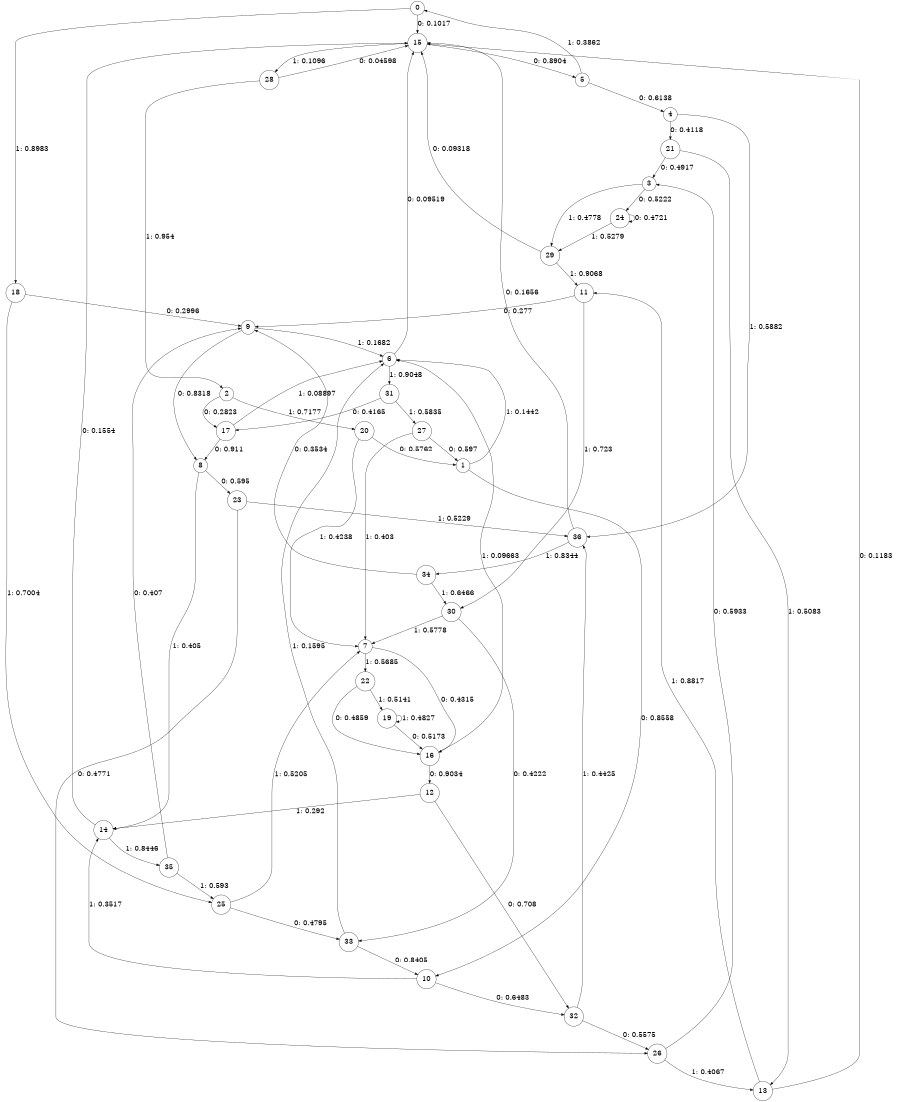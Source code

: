 digraph "ch23faceL6" {
size = "6,8.5";
ratio = "fill";
node [shape = circle];
node [fontsize = 24];
edge [fontsize = 24];
0 -> 15 [label = "0: 0.1017   "];
0 -> 18 [label = "1: 0.8983   "];
1 -> 10 [label = "0: 0.8558   "];
1 -> 6 [label = "1: 0.1442   "];
2 -> 17 [label = "0: 0.2823   "];
2 -> 20 [label = "1: 0.7177   "];
3 -> 24 [label = "0: 0.5222   "];
3 -> 29 [label = "1: 0.4778   "];
4 -> 21 [label = "0: 0.4118   "];
4 -> 36 [label = "1: 0.5882   "];
5 -> 4 [label = "0: 0.6138   "];
5 -> 0 [label = "1: 0.3862   "];
6 -> 15 [label = "0: 0.09519  "];
6 -> 31 [label = "1: 0.9048   "];
7 -> 16 [label = "0: 0.4315   "];
7 -> 22 [label = "1: 0.5685   "];
8 -> 23 [label = "0: 0.595    "];
8 -> 14 [label = "1: 0.405    "];
9 -> 8 [label = "0: 0.8318   "];
9 -> 6 [label = "1: 0.1682   "];
10 -> 32 [label = "0: 0.6483   "];
10 -> 14 [label = "1: 0.3517   "];
11 -> 9 [label = "0: 0.277    "];
11 -> 30 [label = "1: 0.723    "];
12 -> 32 [label = "0: 0.708    "];
12 -> 14 [label = "1: 0.292    "];
13 -> 15 [label = "0: 0.1183   "];
13 -> 11 [label = "1: 0.8817   "];
14 -> 15 [label = "0: 0.1554   "];
14 -> 35 [label = "1: 0.8446   "];
15 -> 5 [label = "0: 0.8904   "];
15 -> 28 [label = "1: 0.1096   "];
16 -> 12 [label = "0: 0.9034   "];
16 -> 6 [label = "1: 0.09663  "];
17 -> 8 [label = "0: 0.911    "];
17 -> 6 [label = "1: 0.08897  "];
18 -> 9 [label = "0: 0.2996   "];
18 -> 25 [label = "1: 0.7004   "];
19 -> 16 [label = "0: 0.5173   "];
19 -> 19 [label = "1: 0.4827   "];
20 -> 1 [label = "0: 0.5762   "];
20 -> 7 [label = "1: 0.4238   "];
21 -> 3 [label = "0: 0.4917   "];
21 -> 13 [label = "1: 0.5083   "];
22 -> 16 [label = "0: 0.4859   "];
22 -> 19 [label = "1: 0.5141   "];
23 -> 26 [label = "0: 0.4771   "];
23 -> 36 [label = "1: 0.5229   "];
24 -> 24 [label = "0: 0.4721   "];
24 -> 29 [label = "1: 0.5279   "];
25 -> 33 [label = "0: 0.4795   "];
25 -> 7 [label = "1: 0.5205   "];
26 -> 3 [label = "0: 0.5933   "];
26 -> 13 [label = "1: 0.4067   "];
27 -> 1 [label = "0: 0.597    "];
27 -> 7 [label = "1: 0.403    "];
28 -> 15 [label = "0: 0.04598  "];
28 -> 2 [label = "1: 0.954    "];
29 -> 15 [label = "0: 0.09318  "];
29 -> 11 [label = "1: 0.9068   "];
30 -> 33 [label = "0: 0.4222   "];
30 -> 7 [label = "1: 0.5778   "];
31 -> 17 [label = "0: 0.4165   "];
31 -> 27 [label = "1: 0.5835   "];
32 -> 26 [label = "0: 0.5575   "];
32 -> 36 [label = "1: 0.4425   "];
33 -> 10 [label = "0: 0.8405   "];
33 -> 6 [label = "1: 0.1595   "];
34 -> 9 [label = "0: 0.3534   "];
34 -> 30 [label = "1: 0.6466   "];
35 -> 9 [label = "0: 0.407    "];
35 -> 25 [label = "1: 0.593    "];
36 -> 15 [label = "0: 0.1656   "];
36 -> 34 [label = "1: 0.8344   "];
}